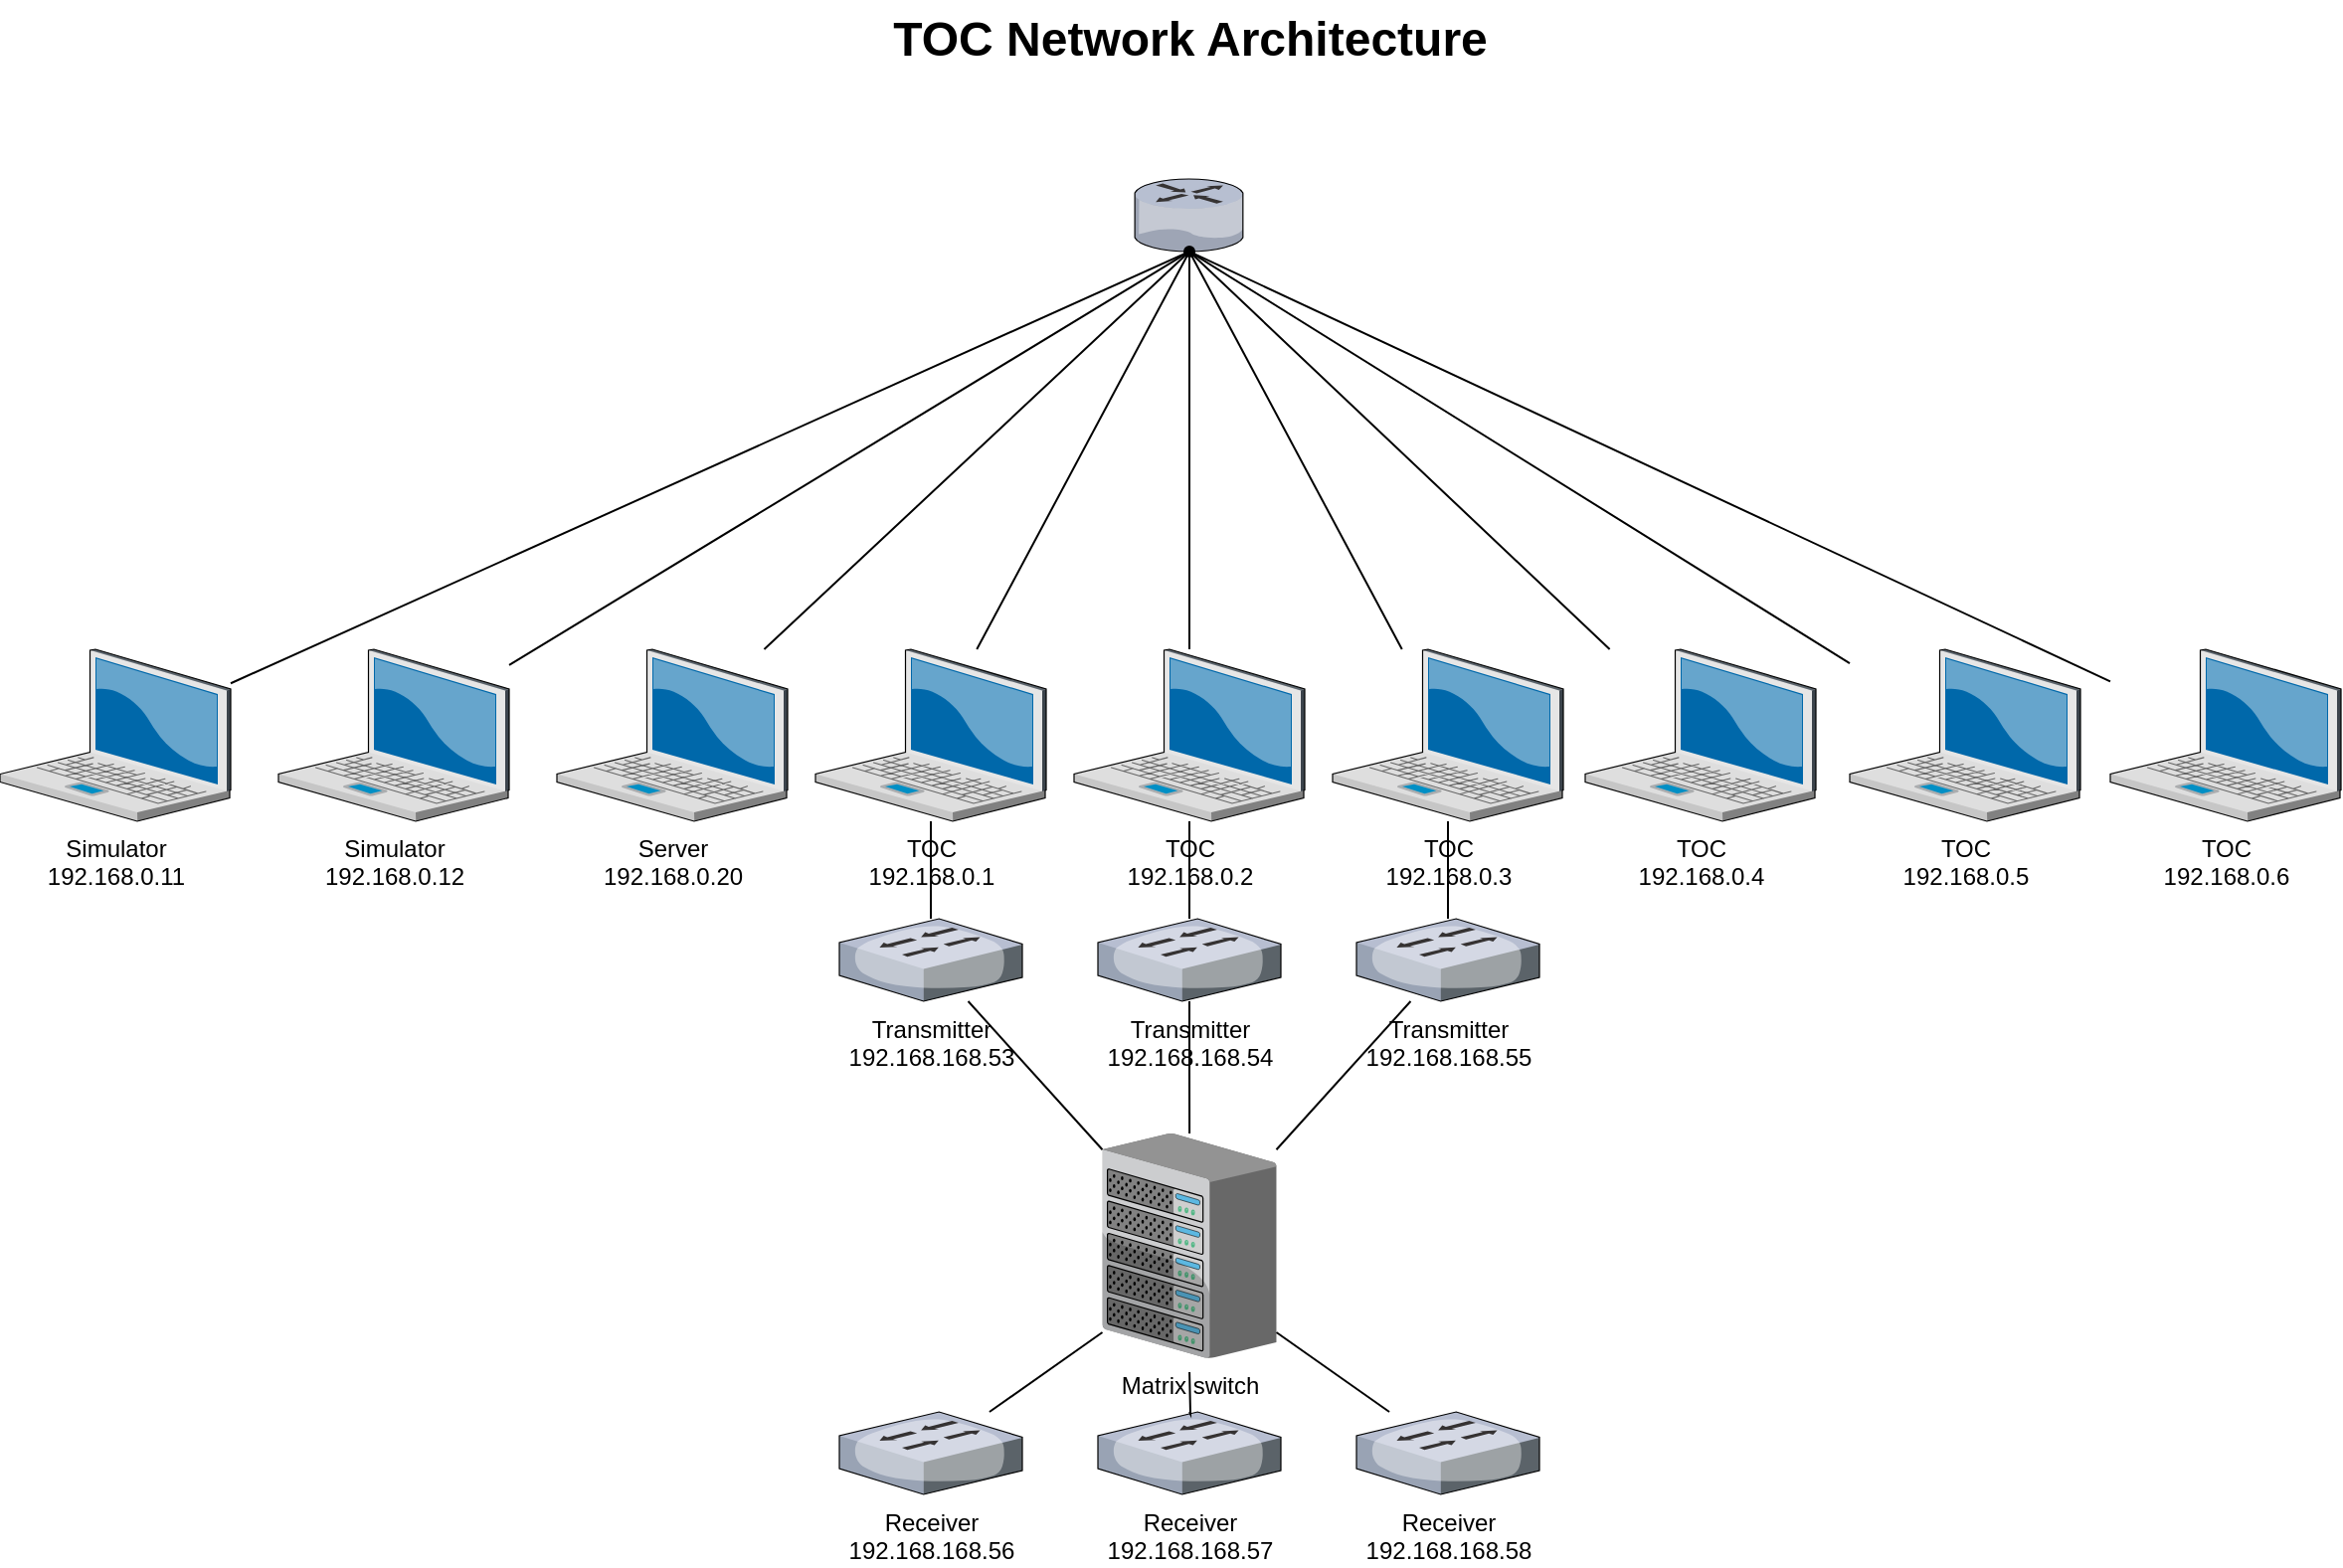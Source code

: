 <mxfile version="23.0.0" type="github">
  <diagram name="Page-1" id="e3a06f82-3646-2815-327d-82caf3d4e204">
    <mxGraphModel dx="2515" dy="943" grid="1" gridSize="10" guides="1" tooltips="1" connect="1" arrows="1" fold="1" page="1" pageScale="1.5" pageWidth="1169" pageHeight="826" background="none" math="0" shadow="0">
      <root>
        <mxCell id="0" style=";html=1;" />
        <mxCell id="1" style=";html=1;" parent="0" />
        <mxCell id="6a7d8f32e03d9370-13" value="" style="verticalLabelPosition=bottom;aspect=fixed;html=1;verticalAlign=top;strokeColor=none;shape=mxgraph.citrix.router;fillColor=#66B2FF;gradientColor=#0066CC;fontSize=14;" parent="1" vertex="1">
          <mxGeometry x="858.5" y="120" width="55" height="36.5" as="geometry" />
        </mxCell>
        <mxCell id="6a7d8f32e03d9370-62" value="TOC Network Architecture" style="text;strokeColor=none;fillColor=none;html=1;fontSize=24;fontStyle=1;verticalAlign=middle;align=center;" parent="1" vertex="1">
          <mxGeometry x="455.5" y="30" width="861" height="40" as="geometry" />
        </mxCell>
        <mxCell id="Q8g_z11zS8lW5ispTzay-1" value="Server&lt;br&gt;192.168.0.20" style="verticalLabelPosition=bottom;sketch=0;aspect=fixed;html=1;verticalAlign=top;strokeColor=none;align=center;outlineConnect=0;shape=mxgraph.citrix.laptop_2;" vertex="1" parent="1">
          <mxGeometry x="568" y="356.5" width="116" height="86.5" as="geometry" />
        </mxCell>
        <mxCell id="Q8g_z11zS8lW5ispTzay-2" value="Simulator&lt;br&gt;192.168.0.12" style="verticalLabelPosition=bottom;sketch=0;aspect=fixed;html=1;verticalAlign=top;strokeColor=none;align=center;outlineConnect=0;shape=mxgraph.citrix.laptop_2;" vertex="1" parent="1">
          <mxGeometry x="428" y="356.5" width="116" height="86.5" as="geometry" />
        </mxCell>
        <mxCell id="Q8g_z11zS8lW5ispTzay-3" value="Simulator&lt;br&gt;192.168.0.11" style="verticalLabelPosition=bottom;sketch=0;aspect=fixed;html=1;verticalAlign=top;strokeColor=none;align=center;outlineConnect=0;shape=mxgraph.citrix.laptop_2;" vertex="1" parent="1">
          <mxGeometry x="288" y="356.5" width="116" height="86.5" as="geometry" />
        </mxCell>
        <mxCell id="Q8g_z11zS8lW5ispTzay-34" value="" style="edgeStyle=orthogonalEdgeStyle;rounded=0;orthogonalLoop=1;jettySize=auto;html=1;endArrow=none;endFill=0;" edge="1" parent="1" source="Q8g_z11zS8lW5ispTzay-8" target="Q8g_z11zS8lW5ispTzay-13">
          <mxGeometry relative="1" as="geometry">
            <mxPoint x="756" y="480" as="targetPoint" />
          </mxGeometry>
        </mxCell>
        <mxCell id="Q8g_z11zS8lW5ispTzay-8" value="TOC&lt;br&gt;192.168.0.1" style="verticalLabelPosition=bottom;sketch=0;aspect=fixed;html=1;verticalAlign=top;strokeColor=none;align=center;outlineConnect=0;shape=mxgraph.citrix.laptop_2;" vertex="1" parent="1">
          <mxGeometry x="698" y="356.5" width="116" height="86.5" as="geometry" />
        </mxCell>
        <mxCell id="Q8g_z11zS8lW5ispTzay-9" value="TOC&lt;br style=&quot;border-color: var(--border-color);&quot;&gt;192.168.0.5" style="verticalLabelPosition=bottom;sketch=0;aspect=fixed;html=1;verticalAlign=top;strokeColor=none;align=center;outlineConnect=0;shape=mxgraph.citrix.laptop_2;" vertex="1" parent="1">
          <mxGeometry x="1218" y="356.5" width="116" height="86.5" as="geometry" />
        </mxCell>
        <mxCell id="Q8g_z11zS8lW5ispTzay-10" value="TOC&lt;br style=&quot;border-color: var(--border-color);&quot;&gt;192.168.0.4" style="verticalLabelPosition=bottom;sketch=0;aspect=fixed;html=1;verticalAlign=top;strokeColor=none;align=center;outlineConnect=0;shape=mxgraph.citrix.laptop_2;" vertex="1" parent="1">
          <mxGeometry x="1085" y="356.5" width="116" height="86.5" as="geometry" />
        </mxCell>
        <mxCell id="Q8g_z11zS8lW5ispTzay-36" value="" style="edgeStyle=orthogonalEdgeStyle;rounded=0;orthogonalLoop=1;jettySize=auto;html=1;endArrow=none;endFill=0;" edge="1" parent="1" source="Q8g_z11zS8lW5ispTzay-11" target="Q8g_z11zS8lW5ispTzay-18">
          <mxGeometry relative="1" as="geometry">
            <mxPoint x="1016" y="480" as="targetPoint" />
          </mxGeometry>
        </mxCell>
        <mxCell id="Q8g_z11zS8lW5ispTzay-11" value="TOC&lt;br style=&quot;border-color: var(--border-color);&quot;&gt;192.168.0.3" style="verticalLabelPosition=bottom;sketch=0;aspect=fixed;html=1;verticalAlign=top;strokeColor=none;align=center;outlineConnect=0;shape=mxgraph.citrix.laptop_2;" vertex="1" parent="1">
          <mxGeometry x="958" y="356.5" width="116" height="86.5" as="geometry" />
        </mxCell>
        <mxCell id="Q8g_z11zS8lW5ispTzay-35" value="" style="edgeStyle=orthogonalEdgeStyle;rounded=0;orthogonalLoop=1;jettySize=auto;html=1;endArrow=none;endFill=0;" edge="1" parent="1" source="Q8g_z11zS8lW5ispTzay-12" target="Q8g_z11zS8lW5ispTzay-17">
          <mxGeometry relative="1" as="geometry">
            <mxPoint x="886" y="480" as="targetPoint" />
          </mxGeometry>
        </mxCell>
        <mxCell id="Q8g_z11zS8lW5ispTzay-12" value="TOC&lt;br style=&quot;border-color: var(--border-color);&quot;&gt;192.168.0.2" style="verticalLabelPosition=bottom;sketch=0;aspect=fixed;html=1;verticalAlign=top;strokeColor=none;align=center;outlineConnect=0;shape=mxgraph.citrix.laptop_2;" vertex="1" parent="1">
          <mxGeometry x="828" y="356.5" width="116" height="86.5" as="geometry" />
        </mxCell>
        <mxCell id="Q8g_z11zS8lW5ispTzay-13" value="Transmitter&lt;br&gt;192.168.168.53" style="verticalLabelPosition=bottom;sketch=0;aspect=fixed;html=1;verticalAlign=top;strokeColor=none;align=center;outlineConnect=0;shape=mxgraph.citrix.switch;" vertex="1" parent="1">
          <mxGeometry x="710" y="492" width="92" height="41.5" as="geometry" />
        </mxCell>
        <mxCell id="Q8g_z11zS8lW5ispTzay-14" value="Receiver&lt;br style=&quot;border-color: var(--border-color);&quot;&gt;192.168.168.58" style="verticalLabelPosition=bottom;sketch=0;aspect=fixed;html=1;verticalAlign=top;strokeColor=none;align=center;outlineConnect=0;shape=mxgraph.citrix.switch;" vertex="1" parent="1">
          <mxGeometry x="970" y="740" width="92" height="41.5" as="geometry" />
        </mxCell>
        <mxCell id="Q8g_z11zS8lW5ispTzay-15" value="Receiver&lt;br style=&quot;border-color: var(--border-color);&quot;&gt;192.168.168.57" style="verticalLabelPosition=bottom;sketch=0;aspect=fixed;html=1;verticalAlign=top;strokeColor=none;align=center;outlineConnect=0;shape=mxgraph.citrix.switch;" vertex="1" parent="1">
          <mxGeometry x="840" y="740" width="92" height="41.5" as="geometry" />
        </mxCell>
        <mxCell id="Q8g_z11zS8lW5ispTzay-16" value="Receiver&lt;br style=&quot;border-color: var(--border-color);&quot;&gt;192.168.168.56" style="verticalLabelPosition=bottom;sketch=0;aspect=fixed;html=1;verticalAlign=top;strokeColor=none;align=center;outlineConnect=0;shape=mxgraph.citrix.switch;" vertex="1" parent="1">
          <mxGeometry x="710" y="740" width="92" height="41.5" as="geometry" />
        </mxCell>
        <mxCell id="Q8g_z11zS8lW5ispTzay-38" value="" style="edgeStyle=orthogonalEdgeStyle;rounded=0;orthogonalLoop=1;jettySize=auto;html=1;endArrow=none;endFill=0;" edge="1" parent="1" source="Q8g_z11zS8lW5ispTzay-17" target="Q8g_z11zS8lW5ispTzay-37">
          <mxGeometry relative="1" as="geometry" />
        </mxCell>
        <mxCell id="Q8g_z11zS8lW5ispTzay-17" value="Transmitter&lt;br style=&quot;border-color: var(--border-color);&quot;&gt;192.168.168.54" style="verticalLabelPosition=bottom;sketch=0;aspect=fixed;html=1;verticalAlign=top;strokeColor=none;align=center;outlineConnect=0;shape=mxgraph.citrix.switch;" vertex="1" parent="1">
          <mxGeometry x="840" y="492" width="92" height="41.5" as="geometry" />
        </mxCell>
        <mxCell id="Q8g_z11zS8lW5ispTzay-18" value="Transmitter&lt;br style=&quot;border-color: var(--border-color);&quot;&gt;192.168.168.55" style="verticalLabelPosition=bottom;sketch=0;aspect=fixed;html=1;verticalAlign=top;strokeColor=none;align=center;outlineConnect=0;shape=mxgraph.citrix.switch;" vertex="1" parent="1">
          <mxGeometry x="970" y="492" width="92" height="41.5" as="geometry" />
        </mxCell>
        <mxCell id="Q8g_z11zS8lW5ispTzay-22" value="" style="endArrow=none;html=1;rounded=0;entryX=0.51;entryY=0.911;entryDx=0;entryDy=0;entryPerimeter=0;" edge="1" parent="1" source="Q8g_z11zS8lW5ispTzay-3" target="Q8g_z11zS8lW5ispTzay-28">
          <mxGeometry width="50" height="50" relative="1" as="geometry">
            <mxPoint x="859" y="276.5" as="sourcePoint" />
            <mxPoint x="879" y="186.5" as="targetPoint" />
          </mxGeometry>
        </mxCell>
        <mxCell id="Q8g_z11zS8lW5ispTzay-23" value="" style="endArrow=none;html=1;rounded=0;entryX=0.55;entryY=0.5;entryDx=0;entryDy=0;entryPerimeter=0;" edge="1" parent="1" source="Q8g_z11zS8lW5ispTzay-2" target="Q8g_z11zS8lW5ispTzay-28">
          <mxGeometry width="50" height="50" relative="1" as="geometry">
            <mxPoint x="859" y="316.5" as="sourcePoint" />
            <mxPoint x="889" y="186.5" as="targetPoint" />
          </mxGeometry>
        </mxCell>
        <mxCell id="Q8g_z11zS8lW5ispTzay-24" value="" style="endArrow=none;html=1;rounded=0;entryX=0.55;entryY=1;entryDx=0;entryDy=0;entryPerimeter=0;" edge="1" parent="1" source="Q8g_z11zS8lW5ispTzay-1" target="Q8g_z11zS8lW5ispTzay-28">
          <mxGeometry width="50" height="50" relative="1" as="geometry">
            <mxPoint x="779" y="316.5" as="sourcePoint" />
            <mxPoint x="909" y="186.5" as="targetPoint" />
          </mxGeometry>
        </mxCell>
        <mxCell id="Q8g_z11zS8lW5ispTzay-28" value="" style="shape=waypoint;sketch=0;fillStyle=solid;size=6;pointerEvents=1;points=[];fillColor=none;resizable=0;rotatable=0;perimeter=centerPerimeter;snapToPoint=1;" vertex="1" parent="1">
          <mxGeometry x="876" y="146.5" width="20" height="20" as="geometry" />
        </mxCell>
        <mxCell id="Q8g_z11zS8lW5ispTzay-29" value="" style="endArrow=none;html=1;rounded=0;entryX=0.547;entryY=0.74;entryDx=0;entryDy=0;entryPerimeter=0;" edge="1" parent="1" source="Q8g_z11zS8lW5ispTzay-8" target="Q8g_z11zS8lW5ispTzay-28">
          <mxGeometry width="50" height="50" relative="1" as="geometry">
            <mxPoint x="959" y="316.5" as="sourcePoint" />
            <mxPoint x="1009" y="266.5" as="targetPoint" />
          </mxGeometry>
        </mxCell>
        <mxCell id="Q8g_z11zS8lW5ispTzay-30" value="" style="endArrow=none;html=1;rounded=0;entryX=0.528;entryY=0.976;entryDx=0;entryDy=0;entryPerimeter=0;" edge="1" parent="1" source="Q8g_z11zS8lW5ispTzay-12" target="Q8g_z11zS8lW5ispTzay-28">
          <mxGeometry width="50" height="50" relative="1" as="geometry">
            <mxPoint x="959" y="316.5" as="sourcePoint" />
            <mxPoint x="1009" y="266.5" as="targetPoint" />
          </mxGeometry>
        </mxCell>
        <mxCell id="Q8g_z11zS8lW5ispTzay-31" value="" style="endArrow=none;html=1;rounded=0;entryX=0.728;entryY=0.413;entryDx=0;entryDy=0;entryPerimeter=0;" edge="1" parent="1" source="Q8g_z11zS8lW5ispTzay-11" target="Q8g_z11zS8lW5ispTzay-28">
          <mxGeometry width="50" height="50" relative="1" as="geometry">
            <mxPoint x="959" y="316.5" as="sourcePoint" />
            <mxPoint x="1009" y="266.5" as="targetPoint" />
          </mxGeometry>
        </mxCell>
        <mxCell id="Q8g_z11zS8lW5ispTzay-32" value="" style="endArrow=none;html=1;rounded=0;entryX=0.692;entryY=0.431;entryDx=0;entryDy=0;entryPerimeter=0;" edge="1" parent="1" source="Q8g_z11zS8lW5ispTzay-10" target="Q8g_z11zS8lW5ispTzay-28">
          <mxGeometry width="50" height="50" relative="1" as="geometry">
            <mxPoint x="959" y="316.5" as="sourcePoint" />
            <mxPoint x="1009" y="266.5" as="targetPoint" />
          </mxGeometry>
        </mxCell>
        <mxCell id="Q8g_z11zS8lW5ispTzay-33" value="" style="endArrow=none;html=1;rounded=0;" edge="1" parent="1" source="Q8g_z11zS8lW5ispTzay-9" target="Q8g_z11zS8lW5ispTzay-28">
          <mxGeometry width="50" height="50" relative="1" as="geometry">
            <mxPoint x="959" y="316.5" as="sourcePoint" />
            <mxPoint x="1009" y="266.5" as="targetPoint" />
          </mxGeometry>
        </mxCell>
        <mxCell id="Q8g_z11zS8lW5ispTzay-39" value="" style="edgeStyle=orthogonalEdgeStyle;rounded=0;orthogonalLoop=1;jettySize=auto;html=1;endArrow=none;endFill=0;" edge="1" parent="1" target="Q8g_z11zS8lW5ispTzay-15">
          <mxGeometry relative="1" as="geometry">
            <mxPoint x="886.04" y="719.95" as="sourcePoint" />
          </mxGeometry>
        </mxCell>
        <mxCell id="Q8g_z11zS8lW5ispTzay-37" value="Matrix switch" style="verticalLabelPosition=bottom;sketch=0;aspect=fixed;html=1;verticalAlign=top;strokeColor=none;align=center;outlineConnect=0;shape=mxgraph.citrix.chassis;" vertex="1" parent="1">
          <mxGeometry x="842.25" y="600" width="87.5" height="112.95" as="geometry" />
        </mxCell>
        <mxCell id="Q8g_z11zS8lW5ispTzay-42" value="" style="endArrow=none;html=1;rounded=0;" edge="1" parent="1" source="Q8g_z11zS8lW5ispTzay-37" target="Q8g_z11zS8lW5ispTzay-18">
          <mxGeometry width="50" height="50" relative="1" as="geometry">
            <mxPoint x="429" y="512" as="sourcePoint" />
            <mxPoint x="479" y="462" as="targetPoint" />
          </mxGeometry>
        </mxCell>
        <mxCell id="Q8g_z11zS8lW5ispTzay-45" value="" style="endArrow=none;html=1;rounded=0;" edge="1" parent="1" source="Q8g_z11zS8lW5ispTzay-37" target="Q8g_z11zS8lW5ispTzay-13">
          <mxGeometry width="50" height="50" relative="1" as="geometry">
            <mxPoint x="859" y="612" as="sourcePoint" />
            <mxPoint x="909" y="562" as="targetPoint" />
          </mxGeometry>
        </mxCell>
        <mxCell id="Q8g_z11zS8lW5ispTzay-46" value="" style="endArrow=none;html=1;rounded=0;" edge="1" parent="1" source="Q8g_z11zS8lW5ispTzay-16">
          <mxGeometry width="50" height="50" relative="1" as="geometry">
            <mxPoint x="819" y="757" as="sourcePoint" />
            <mxPoint x="842.25" y="699.998" as="targetPoint" />
          </mxGeometry>
        </mxCell>
        <mxCell id="Q8g_z11zS8lW5ispTzay-47" value="" style="endArrow=none;html=1;rounded=0;" edge="1" parent="1" source="Q8g_z11zS8lW5ispTzay-14">
          <mxGeometry width="50" height="50" relative="1" as="geometry">
            <mxPoint x="819" y="757" as="sourcePoint" />
            <mxPoint x="929.75" y="699.998" as="targetPoint" />
          </mxGeometry>
        </mxCell>
        <mxCell id="Q8g_z11zS8lW5ispTzay-48" value="TOC&lt;br style=&quot;border-color: var(--border-color);&quot;&gt;192.168.0.6" style="verticalLabelPosition=bottom;sketch=0;aspect=fixed;html=1;verticalAlign=top;strokeColor=none;align=center;outlineConnect=0;shape=mxgraph.citrix.laptop_2;" vertex="1" parent="1">
          <mxGeometry x="1349" y="356.5" width="116" height="86.5" as="geometry" />
        </mxCell>
        <mxCell id="Q8g_z11zS8lW5ispTzay-50" value="" style="endArrow=none;html=1;rounded=0;entryX=1.069;entryY=0.647;entryDx=0;entryDy=0;entryPerimeter=0;" edge="1" parent="1" source="Q8g_z11zS8lW5ispTzay-48" target="Q8g_z11zS8lW5ispTzay-28">
          <mxGeometry width="50" height="50" relative="1" as="geometry">
            <mxPoint x="710" y="320" as="sourcePoint" />
            <mxPoint x="760" y="270" as="targetPoint" />
          </mxGeometry>
        </mxCell>
      </root>
    </mxGraphModel>
  </diagram>
</mxfile>
